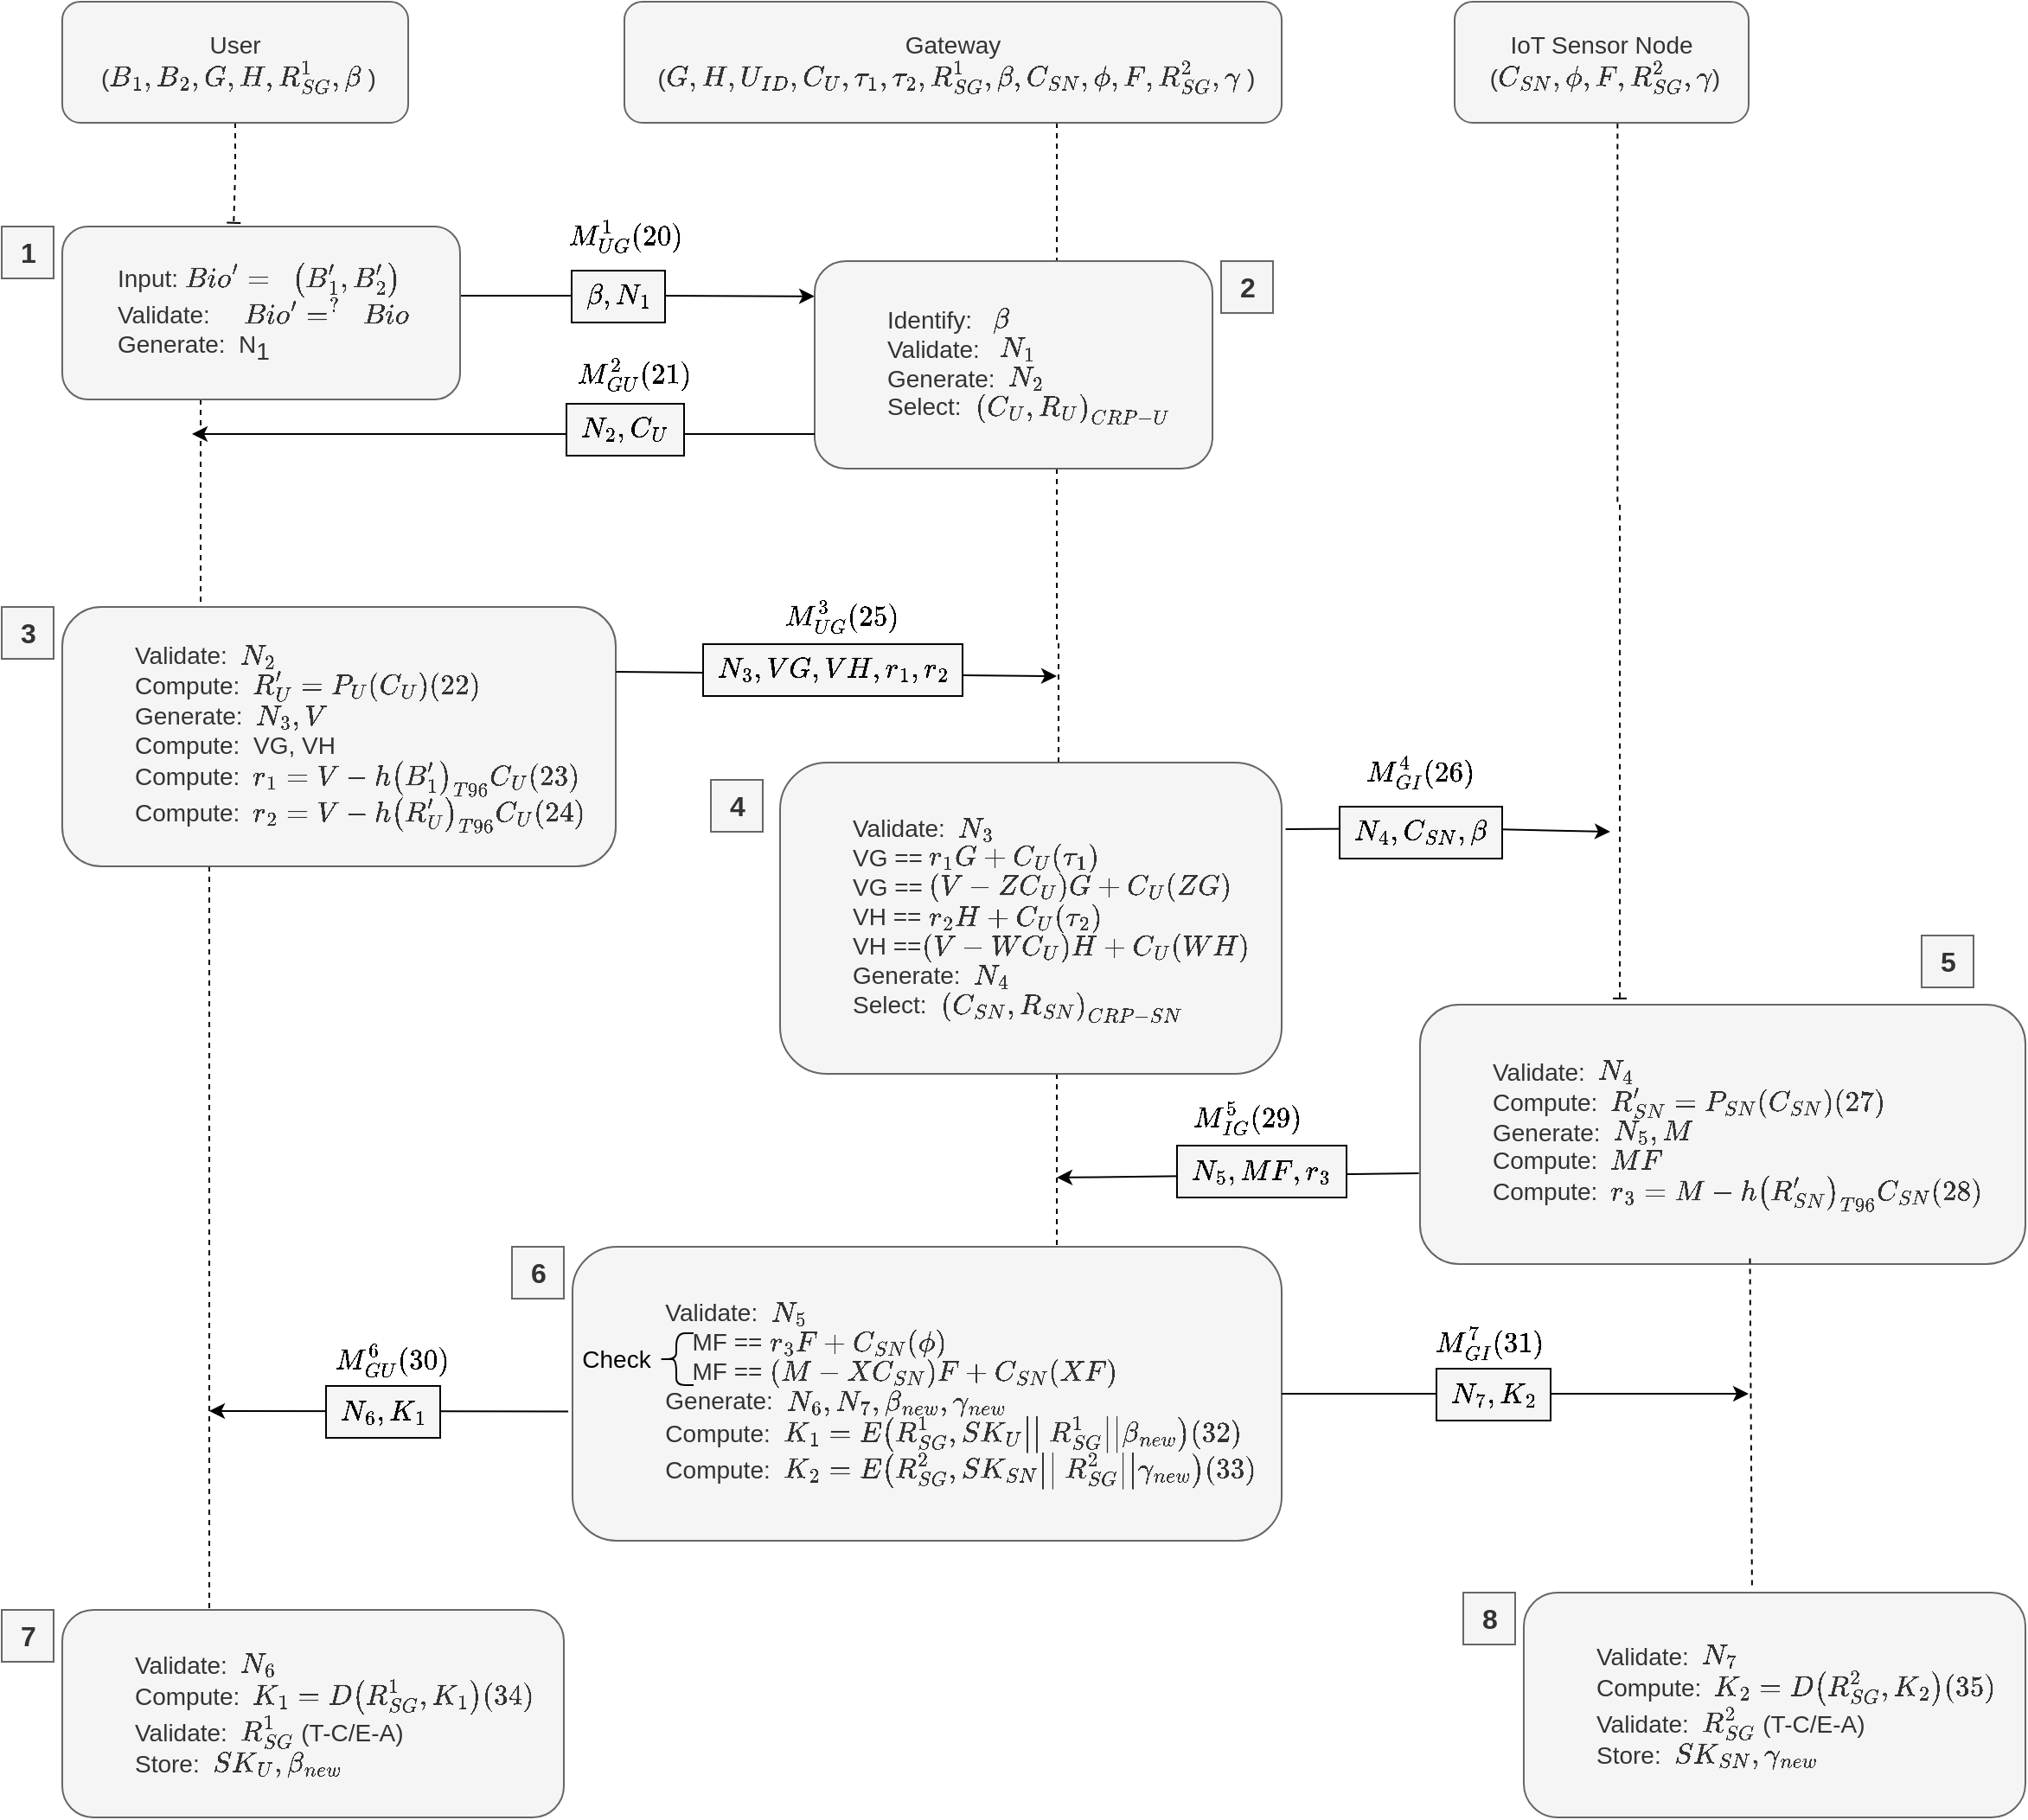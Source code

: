 <mxfile version="24.7.7">
  <diagram id="KASS_JyszIGtR1JOQoC5" name="Page-1">
    <mxGraphModel dx="2087" dy="1208" grid="1" gridSize="10" guides="1" tooltips="1" connect="1" arrows="1" fold="1" page="0" pageScale="1" pageWidth="827" pageHeight="1169" background="#ffffff" math="1" shadow="0">
      <root>
        <mxCell id="0" />
        <mxCell id="1" parent="0" />
        <mxCell id="PkTBSmSXAkz1ON-lmvk_-90" value="" style="edgeStyle=elbowEdgeStyle;rounded=0;orthogonalLoop=1;jettySize=auto;elbow=vertical;html=1;labelBackgroundColor=#FFFFFF;fontSize=21;fontColor=#000000;startArrow=none;startFill=0;endArrow=baseDash;endFill=0;dashed=1;entryX=0.431;entryY=-0.021;entryDx=0;entryDy=0;entryPerimeter=0;" parent="1" source="PkTBSmSXAkz1ON-lmvk_-78" target="PkTBSmSXAkz1ON-lmvk_-81" edge="1">
          <mxGeometry relative="1" as="geometry" />
        </mxCell>
        <mxCell id="PkTBSmSXAkz1ON-lmvk_-78" value="&lt;font style=&quot;font-size: 14px;&quot;&gt;User&lt;br style=&quot;font-size: 14px;&quot;&gt;&amp;nbsp;(`B_1,B_2,G,H,R_{SG}^1,\beta` )&lt;/font&gt;" style="rounded=1;whiteSpace=wrap;html=1;shadow=0;glass=0;labelBackgroundColor=none;labelBorderColor=none;sketch=0;fontSize=14;fillColor=#f5f5f5;strokeColor=#666666;fillStyle=auto;fontColor=#333333;spacing=0;spacingBottom=0;spacingTop=0;spacingLeft=0;spacingRight=0;" parent="1" vertex="1">
          <mxGeometry x="-25" y="-110" width="200" height="70" as="geometry" />
        </mxCell>
        <mxCell id="PkTBSmSXAkz1ON-lmvk_-97" style="edgeStyle=elbowEdgeStyle;rounded=0;orthogonalLoop=1;jettySize=auto;elbow=vertical;html=1;labelBackgroundColor=#FFFFFF;fontSize=21;fontColor=#000000;startArrow=none;startFill=0;endArrow=baseDash;endFill=0;dashed=1;entryX=0.33;entryY=-0.024;entryDx=0;entryDy=0;entryPerimeter=0;exitX=0.554;exitY=1.003;exitDx=0;exitDy=0;exitPerimeter=0;targetPerimeterSpacing=0;" parent="1" source="PkTBSmSXAkz1ON-lmvk_-79" target="PkTBSmSXAkz1ON-lmvk_-96" edge="1">
          <mxGeometry relative="1" as="geometry">
            <Array as="points">
              <mxPoint x="970" y="180" />
            </Array>
          </mxGeometry>
        </mxCell>
        <mxCell id="PkTBSmSXAkz1ON-lmvk_-79" value="&lt;font style=&quot;font-size: 14px;&quot;&gt;IoT Sensor Node&lt;br style=&quot;font-size: 14px;&quot;&gt;&amp;nbsp;(`C_{SN},\phi,F,R_{SG}^2,\gamma`)&lt;/font&gt;" style="rounded=1;whiteSpace=wrap;html=1;shadow=0;glass=0;labelBackgroundColor=none;labelBorderColor=none;sketch=0;fontSize=14;fillColor=#f5f5f5;strokeColor=#666666;fontColor=#333333;spacing=5;spacingTop=2;spacingBottom=2;spacingRight=3;spacingLeft=3;" parent="1" vertex="1">
          <mxGeometry x="780" y="-110" width="170" height="70" as="geometry" />
        </mxCell>
        <mxCell id="PkTBSmSXAkz1ON-lmvk_-92" value="" style="edgeStyle=elbowEdgeStyle;rounded=0;orthogonalLoop=1;jettySize=auto;elbow=vertical;html=1;dashed=1;labelBackgroundColor=#FFFFFF;fontSize=21;fontColor=#000000;startArrow=none;startFill=0;endArrow=baseDash;endFill=0;" parent="1" source="PkTBSmSXAkz1ON-lmvk_-80" target="PkTBSmSXAkz1ON-lmvk_-82" edge="1">
          <mxGeometry relative="1" as="geometry">
            <Array as="points">
              <mxPoint x="550" />
            </Array>
          </mxGeometry>
        </mxCell>
        <mxCell id="PkTBSmSXAkz1ON-lmvk_-80" value="&lt;font style=&quot;font-size: 14px;&quot;&gt;Gateway&lt;br style=&quot;font-size: 14px;&quot;&gt;&amp;nbsp;(`G,H,U_{ID},C_U,\tau_1,\tau_2,R_{SG}^1,\beta,C_{SN},\phi,F,R_{SG}^2,\gamma` )&lt;/font&gt;" style="rounded=1;html=1;shadow=0;glass=0;labelBackgroundColor=none;labelBorderColor=none;sketch=0;fontSize=14;whiteSpace=wrap;fillColor=#f5f5f5;strokeColor=#666666;fontColor=#333333;spacing=5;spacingBottom=2;spacingTop=2;spacingRight=3;spacingLeft=3;" parent="1" vertex="1">
          <mxGeometry x="300" y="-110" width="380" height="70" as="geometry" />
        </mxCell>
        <mxCell id="PkTBSmSXAkz1ON-lmvk_-83" style="edgeStyle=elbowEdgeStyle;rounded=0;orthogonalLoop=1;jettySize=auto;elbow=horizontal;html=1;entryX=0;entryY=0.25;entryDx=0;entryDy=0;labelBackgroundColor=#FFFFFF;fontSize=21;fontColor=#000000;startArrow=none;startFill=0;endArrow=classic;endFill=1;" parent="1" edge="1">
          <mxGeometry relative="1" as="geometry">
            <mxPoint x="205" y="59.997" as="sourcePoint" />
            <mxPoint x="410" y="60.35" as="targetPoint" />
          </mxGeometry>
        </mxCell>
        <mxCell id="PkTBSmSXAkz1ON-lmvk_-118" value="&lt;p style=&quot;line-height: 120%; margin-top: 6px; margin-bottom: 6px;&quot;&gt;&amp;nbsp; `\beta, N_1`&amp;nbsp;&amp;nbsp;&lt;/p&gt;" style="edgeLabel;align=center;verticalAlign=middle;resizable=0;points=[];fontSize=14;fontColor=#000000;labelBorderColor=default;labelBackgroundColor=#F5F5F5;spacingTop=0;spacingBottom=0;html=1;imageWidth=24;imageHeight=24;overflow=visible;noLabel=0;labelPadding=0;allowArrows=1;snapToPoint=0;perimeter=rectanglePerimeter;container=0;recursiveResize=1;editable=1;movable=1;rotatable=1;deletable=1;locked=0;connectable=1;autosize=0;resizeHeight=0;fixedWidth=0;resizeWidth=0;" parent="PkTBSmSXAkz1ON-lmvk_-83" vertex="1" connectable="0">
          <mxGeometry relative="1" as="geometry">
            <mxPoint x="-12" as="offset" />
          </mxGeometry>
        </mxCell>
        <mxCell id="PkTBSmSXAkz1ON-lmvk_-91" value="" style="edgeStyle=elbowEdgeStyle;rounded=0;orthogonalLoop=1;jettySize=auto;elbow=vertical;html=1;dashed=1;labelBackgroundColor=#FFFFFF;fontSize=21;fontColor=#000000;startArrow=none;startFill=0;endArrow=baseDash;endFill=0;" parent="1" source="PkTBSmSXAkz1ON-lmvk_-81" target="PkTBSmSXAkz1ON-lmvk_-85" edge="1">
          <mxGeometry relative="1" as="geometry">
            <Array as="points">
              <mxPoint x="55" y="190" />
            </Array>
          </mxGeometry>
        </mxCell>
        <mxCell id="PkTBSmSXAkz1ON-lmvk_-81" value="&lt;blockquote style=&quot;margin: 0px 0px 0px 40px; border: none; padding: 0px; font-size: 14px;&quot;&gt;&lt;div style=&quot;text-align: justify; font-size: 14px;&quot;&gt;&lt;span style=&quot;background-color: initial; font-size: 14px;&quot;&gt;Input: `Bio^\prime =&amp;nbsp; &amp;nbsp; (B_1^\prime, B_2^\prime)`&lt;/span&gt;&lt;/div&gt;&lt;div style=&quot;text-align: justify; font-size: 14px;&quot;&gt;&lt;span style=&quot;background-color: initial; font-size: 14px;&quot;&gt;Validate:&amp;nbsp; &amp;nbsp; &amp;nbsp;`Bio^\prime =^?&amp;nbsp; &amp;nbsp; Bio`&lt;/span&gt;&lt;/div&gt;&lt;div style=&quot;text-align: justify; font-size: 14px;&quot;&gt;&lt;span style=&quot;background-color: initial; font-size: 14px;&quot;&gt;Generate:&amp;nbsp; N&lt;/span&gt;&lt;sub style=&quot;background-color: initial; font-size: 14px;&quot;&gt;1&lt;/sub&gt;&lt;/div&gt;&lt;/blockquote&gt;" style="rounded=1;whiteSpace=wrap;html=1;shadow=0;glass=0;labelBackgroundColor=none;labelBorderColor=none;sketch=0;fontSize=14;align=left;fillColor=#f5f5f5;strokeColor=#666666;fontColor=#333333;spacingTop=2;spacingBottom=2;spacingRight=3;spacingLeft=-10;" parent="1" vertex="1">
          <mxGeometry x="-25" y="20" width="230" height="100" as="geometry" />
        </mxCell>
        <mxCell id="PkTBSmSXAkz1ON-lmvk_-93" style="edgeStyle=elbowEdgeStyle;rounded=0;orthogonalLoop=1;jettySize=auto;elbow=vertical;html=1;dashed=1;labelBackgroundColor=#FFFFFF;fontSize=21;fontColor=#000000;startArrow=none;startFill=0;endArrow=baseDash;endFill=0;" parent="1" source="PkTBSmSXAkz1ON-lmvk_-82" edge="1">
          <mxGeometry relative="1" as="geometry">
            <mxPoint x="551" y="330" as="targetPoint" />
            <Array as="points">
              <mxPoint x="550" y="260" />
            </Array>
          </mxGeometry>
        </mxCell>
        <mxCell id="PkTBSmSXAkz1ON-lmvk_-82" value="&lt;blockquote style=&quot;margin: 0px 0px 0px 40px; border: none; padding: 0px; font-size: 14px;&quot;&gt;&lt;font style=&quot;font-size: 14px;&quot;&gt;Identify:&amp;nbsp; &amp;nbsp;`\beta`&lt;br style=&quot;font-size: 14px;&quot;&gt;&lt;/font&gt;&lt;font style=&quot;font-size: 14px;&quot;&gt;Validate:&amp;nbsp; &amp;nbsp;`N_1`&lt;br style=&quot;font-size: 14px;&quot;&gt;&lt;/font&gt;&lt;font style=&quot;font-size: 14px;&quot;&gt;Generate:&amp;nbsp; `N_2`&lt;/font&gt;&lt;font style=&quot;font-size: 14px;&quot;&gt;&lt;div style=&quot;font-size: 14px;&quot;&gt;Select:&amp;nbsp; `(C_U, R_U)_{CRP-U}`&lt;/div&gt;&lt;/font&gt;&lt;/blockquote&gt;" style="rounded=1;whiteSpace=wrap;html=1;shadow=0;glass=0;labelBackgroundColor=none;labelBorderColor=none;sketch=0;fontSize=14;align=left;fillColor=#f5f5f5;strokeColor=#666666;fontColor=#333333;" parent="1" vertex="1">
          <mxGeometry x="410" y="40" width="230" height="120" as="geometry" />
        </mxCell>
        <mxCell id="PkTBSmSXAkz1ON-lmvk_-114" style="edgeStyle=elbowEdgeStyle;rounded=0;orthogonalLoop=1;jettySize=auto;elbow=vertical;html=1;labelBackgroundColor=#FFFFFF;fontSize=21;fontColor=#000000;startArrow=none;startFill=0;endArrow=baseDash;endFill=0;dashed=1;" parent="1" source="PkTBSmSXAkz1ON-lmvk_-85" target="PkTBSmSXAkz1ON-lmvk_-102" edge="1">
          <mxGeometry relative="1" as="geometry">
            <Array as="points">
              <mxPoint x="60" y="660" />
            </Array>
          </mxGeometry>
        </mxCell>
        <mxCell id="PkTBSmSXAkz1ON-lmvk_-85" value="&lt;blockquote style=&quot;margin: 0px 0px 0px 40px; border: none; padding: 0px; font-size: 14px;&quot;&gt;Validate:&amp;nbsp; `N_2`&lt;br style=&quot;font-size: 14px;&quot;&gt;Compute:&amp;nbsp; `R_U^\prime = P_U (C_U) (22)`&lt;br style=&quot;font-size: 14px;&quot;&gt;Generate:&amp;nbsp; `N_3, V`&lt;br style=&quot;font-size: 14px;&quot;&gt;Compute:&amp;nbsp; VG, VH&lt;br style=&quot;font-size: 14px;&quot;&gt;Compute:&amp;nbsp; `r_1 = V - h(B_1^\prime)_{T96} C_U (23)`&lt;br style=&quot;font-size: 14px;&quot;&gt;Compute:&amp;nbsp; `r_2 = V - h(R_U^\prime)_{T96} C_U (24)`&lt;/blockquote&gt;" style="rounded=1;whiteSpace=wrap;html=1;shadow=0;glass=0;labelBackgroundColor=none;labelBorderColor=none;sketch=0;fontSize=14;align=left;fillColor=#f5f5f5;strokeColor=#666666;fontColor=#333333;" parent="1" vertex="1">
          <mxGeometry x="-25" y="240" width="320" height="150" as="geometry" />
        </mxCell>
        <mxCell id="PkTBSmSXAkz1ON-lmvk_-100" style="edgeStyle=elbowEdgeStyle;rounded=0;orthogonalLoop=1;jettySize=auto;elbow=vertical;html=1;labelBackgroundColor=#FFFFFF;fontSize=21;fontColor=#000000;startArrow=none;startFill=0;endArrow=baseDash;endFill=0;dashed=1;" parent="1" source="PkTBSmSXAkz1ON-lmvk_-86" edge="1">
          <mxGeometry relative="1" as="geometry">
            <mxPoint x="550" y="680" as="targetPoint" />
            <Array as="points">
              <mxPoint x="550" y="590" />
            </Array>
          </mxGeometry>
        </mxCell>
        <mxCell id="PkTBSmSXAkz1ON-lmvk_-86" value="&lt;blockquote style=&quot;margin: 0px 0px 0px 40px; border: none; padding: 0px; font-size: 14px;&quot;&gt;&lt;font style=&quot;font-size: 14px;&quot;&gt;Validate:&amp;nbsp; `N_3`&lt;/font&gt;&lt;/blockquote&gt;&lt;blockquote style=&quot;margin: 0px 0px 0px 40px; border: none; padding: 0px; font-size: 14px;&quot;&gt;&lt;font style=&quot;font-size: 14px;&quot;&gt;VG == `r_1G+C_U( \tau_1)`&lt;/font&gt;&lt;/blockquote&gt;&lt;blockquote style=&quot;margin: 0px 0px 0px 40px; border: none; padding: 0px; font-size: 14px;&quot;&gt;&lt;font style=&quot;font-size: 14px;&quot;&gt;VG == ` (V-ZC_U) G+C_U(ZG)`&lt;/font&gt;&lt;/blockquote&gt;&lt;blockquote style=&quot;margin: 0px 0px 0px 40px; border: none; padding: 0px; font-size: 14px;&quot;&gt;&lt;font style=&quot;font-size: 14px;&quot;&gt;VH == `r_2H+C_U(\tau_2)`&lt;/font&gt;&lt;/blockquote&gt;&lt;blockquote style=&quot;margin: 0px 0px 0px 40px; border: none; padding: 0px; font-size: 14px;&quot;&gt;&lt;font style=&quot;font-size: 14px;&quot;&gt;VH ==`(V-WC_U)H+C_U(WH)`&lt;br style=&quot;font-size: 14px;&quot;&gt;Generate:&amp;nbsp; `N_4`&lt;br style=&quot;font-size: 14px;&quot;&gt;Select:&amp;nbsp; `(C_{SN}, R_{SN})_{CRP-SN}`&lt;/font&gt;&lt;/blockquote&gt;" style="rounded=1;whiteSpace=wrap;html=1;shadow=0;glass=0;labelBackgroundColor=none;labelBorderColor=none;sketch=0;fontSize=14;align=left;fillColor=#f5f5f5;strokeColor=#666666;fontColor=#333333;" parent="1" vertex="1">
          <mxGeometry x="390" y="330" width="290" height="180" as="geometry" />
        </mxCell>
        <mxCell id="PkTBSmSXAkz1ON-lmvk_-94" value="" style="endArrow=classic;html=1;rounded=0;labelBackgroundColor=#FFFFFF;fontSize=21;fontColor=#000000;elbow=vertical;" parent="1" edge="1">
          <mxGeometry width="50" height="50" relative="1" as="geometry">
            <mxPoint x="410" y="140" as="sourcePoint" />
            <mxPoint x="50" y="140" as="targetPoint" />
            <Array as="points" />
          </mxGeometry>
        </mxCell>
        <mxCell id="PkTBSmSXAkz1ON-lmvk_-119" value="&lt;p style=&quot;line-height: 120%; margin-top: 6px; margin-bottom: 6px;&quot;&gt;&lt;span style=&quot;font-size: 14px;&quot;&gt;&lt;font style=&quot;font-size: 14px;&quot;&gt;&amp;nbsp; `N_2, C_U`&amp;nbsp;&amp;nbsp;&lt;/font&gt;&lt;/span&gt;&lt;/p&gt;" style="edgeLabel;html=1;align=center;verticalAlign=middle;resizable=0;points=[];fontSize=14;fontColor=#000000;labelBorderColor=default;labelBackgroundColor=#F5F5F5;" parent="PkTBSmSXAkz1ON-lmvk_-94" vertex="1" connectable="0">
          <mxGeometry x="-0.11" y="-3" relative="1" as="geometry">
            <mxPoint x="50" as="offset" />
          </mxGeometry>
        </mxCell>
        <mxCell id="PkTBSmSXAkz1ON-lmvk_-95" value="" style="endArrow=classic;html=1;rounded=0;labelBackgroundColor=#FFFFFF;fontSize=21;fontColor=#000000;elbow=vertical;exitX=1;exitY=0.25;exitDx=0;exitDy=0;" parent="1" edge="1" source="PkTBSmSXAkz1ON-lmvk_-85">
          <mxGeometry width="50" height="50" relative="1" as="geometry">
            <mxPoint x="320" y="280" as="sourcePoint" />
            <mxPoint x="550" y="280" as="targetPoint" />
          </mxGeometry>
        </mxCell>
        <mxCell id="PkTBSmSXAkz1ON-lmvk_-120" value="&lt;p style=&quot;line-height: 120%; margin-top: 6px; margin-bottom: 6px;&quot;&gt;&lt;span style=&quot;font-size: 14px;&quot;&gt;&lt;font style=&quot;font-size: 14px;&quot;&gt;&amp;nbsp; `N_3, VG, VH, r_1, r_2`&amp;nbsp;&amp;nbsp;&lt;/font&gt;&lt;/span&gt;&lt;/p&gt;" style="edgeLabel;html=1;align=center;verticalAlign=middle;resizable=0;points=[];fontSize=14;fontColor=#000000;labelBorderColor=default;labelBackgroundColor=#F5F5F5;" parent="PkTBSmSXAkz1ON-lmvk_-95" vertex="1" connectable="0">
          <mxGeometry x="-0.207" y="3" relative="1" as="geometry">
            <mxPoint x="24" as="offset" />
          </mxGeometry>
        </mxCell>
        <mxCell id="PkTBSmSXAkz1ON-lmvk_-96" value="&lt;blockquote style=&quot;margin: 0px 0px 0px 40px; border: none; padding: 0px; font-size: 14px;&quot;&gt;Validate:&amp;nbsp; `N_4`&lt;br style=&quot;font-size: 14px;&quot;&gt;Compute:&amp;nbsp; `R_{SN}^\prime = P_{SN} (C_{SN}) (27)`&lt;br style=&quot;font-size: 14px;&quot;&gt;Generate:&amp;nbsp; `N_5, M`&lt;br style=&quot;font-size: 14px;&quot;&gt;Compute:&amp;nbsp; `MF`&lt;br style=&quot;font-size: 14px;&quot;&gt;Compute:&amp;nbsp; `r_3 = M - h(R_{SN}^\prime)_{T96} C_{SN} (28)`&lt;/blockquote&gt;" style="rounded=1;whiteSpace=wrap;html=1;shadow=0;glass=0;labelBackgroundColor=none;labelBorderColor=none;sketch=0;fontSize=14;align=left;fillColor=#f5f5f5;strokeColor=#666666;fontColor=#333333;" parent="1" vertex="1">
          <mxGeometry x="760" y="470" width="350" height="150" as="geometry" />
        </mxCell>
        <mxCell id="PkTBSmSXAkz1ON-lmvk_-98" value="" style="endArrow=classic;html=1;rounded=0;labelBackgroundColor=#FFFFFF;fontSize=21;fontColor=#000000;elbow=vertical;exitX=1.008;exitY=0.214;exitDx=0;exitDy=0;exitPerimeter=0;endSize=6;jumpSize=6;strokeWidth=1;targetPerimeterSpacing=0;sourcePerimeterSpacing=0;startSize=8;" parent="1" source="PkTBSmSXAkz1ON-lmvk_-86" edge="1">
          <mxGeometry width="50" height="50" relative="1" as="geometry">
            <mxPoint x="690" y="290" as="sourcePoint" />
            <mxPoint x="870" y="370" as="targetPoint" />
            <Array as="points">
              <mxPoint x="780" y="368" />
            </Array>
          </mxGeometry>
        </mxCell>
        <mxCell id="PkTBSmSXAkz1ON-lmvk_-123" value="&lt;p style=&quot;line-height: 120%; margin-top: 6px; margin-bottom: 6px;&quot;&gt;&lt;span style=&quot;font-size: 14px;&quot;&gt;&lt;font style=&quot;font-size: 14px;&quot;&gt;&amp;nbsp; `N_4, C_{SN}, \beta`&amp;nbsp;&amp;nbsp;&lt;/font&gt;&lt;/span&gt;&lt;/p&gt;" style="edgeLabel;html=1;align=center;verticalAlign=middle;resizable=0;points=[];fontSize=14;fontColor=#000000;labelBorderColor=default;labelBackgroundColor=#F5F5F5;" parent="PkTBSmSXAkz1ON-lmvk_-98" vertex="1" connectable="0">
          <mxGeometry x="-0.034" y="1" relative="1" as="geometry">
            <mxPoint x="-13" y="3" as="offset" />
          </mxGeometry>
        </mxCell>
        <mxCell id="PkTBSmSXAkz1ON-lmvk_-116" style="edgeStyle=elbowEdgeStyle;rounded=0;orthogonalLoop=1;jettySize=auto;elbow=vertical;html=1;dashed=1;labelBackgroundColor=#FFFFFF;fontSize=21;fontColor=#000000;startArrow=none;startFill=0;endArrow=baseDash;endFill=0;" parent="1" source="PkTBSmSXAkz1ON-lmvk_-99" edge="1">
          <mxGeometry relative="1" as="geometry">
            <mxPoint x="297.5" y="759.642" as="targetPoint" />
          </mxGeometry>
        </mxCell>
        <mxCell id="PkTBSmSXAkz1ON-lmvk_-99" value="&lt;blockquote style=&quot;margin: 0px 0px 0px 40px; border: none; padding: 0px; font-size: 14px;&quot;&gt;&lt;font style=&quot;font-size: 14px;&quot;&gt;&amp;nbsp; &amp;nbsp;Validate:&amp;nbsp; `N_5`&lt;/font&gt;&lt;/blockquote&gt;&lt;blockquote style=&quot;margin: 0px 0px 0px 40px; border: none; padding: 0px; font-size: 14px;&quot;&gt;&lt;font style=&quot;font-size: 14px;&quot;&gt;&lt;span style=&quot;white-space: pre; font-size: 14px;&quot;&gt; &lt;span style=&quot;white-space: pre; font-size: 14px;&quot;&gt; &lt;span style=&quot;white-space: pre; font-size: 14px;&quot;&gt;     &lt;/span&gt;&lt;/span&gt;&lt;/span&gt;MF == `r_3F+C_{SN}(\phi)`&lt;/font&gt;&lt;/blockquote&gt;&lt;blockquote style=&quot;margin: 0px 0px 0px 40px; border: none; padding: 0px; font-size: 14px;&quot;&gt;&lt;font style=&quot;font-size: 14px;&quot;&gt;&lt;span style=&quot;white-space: pre; font-size: 14px;&quot;&gt; &lt;span style=&quot;white-space: pre; font-size: 14px;&quot;&gt; &lt;span style=&quot;white-space: pre; font-size: 14px;&quot;&gt;     &lt;/span&gt;&lt;/span&gt;&lt;/span&gt;MF == `(M-XC_{SN})F+C_{SN}(XF)`&lt;br style=&quot;font-size: 14px;&quot;&gt;&amp;nbsp; &amp;nbsp;Generate:&amp;nbsp; `N_6, N_7, \beta_{\n\ew}, \gamma_{\n\ew}`&lt;br style=&quot;font-size: 14px;&quot;&gt;&amp;nbsp; &amp;nbsp;Compute:&amp;nbsp; `K_1 = E(R_{SG}^1, SK_U ||&amp;nbsp; R_{SG}^1 || \beta_{\n\ew}) (32)`&lt;br style=&quot;font-size: 14px;&quot;&gt;&amp;nbsp; &amp;nbsp;Compute:&amp;nbsp; `K_2 = E(R_{SG}^2, SK_{SN} ||&amp;nbsp; R_{SG}^2 || \gamma_{\n\ew}) (33)`&lt;/font&gt;&lt;/blockquote&gt;" style="rounded=1;whiteSpace=wrap;html=1;shadow=0;glass=0;labelBackgroundColor=none;labelBorderColor=none;sketch=0;fontSize=14;align=left;fillColor=#f5f5f5;strokeColor=#666666;fontColor=#333333;" parent="1" vertex="1">
          <mxGeometry x="270" y="610" width="410" height="170" as="geometry" />
        </mxCell>
        <mxCell id="PkTBSmSXAkz1ON-lmvk_-101" value="" style="endArrow=classic;html=1;rounded=0;labelBackgroundColor=#FFFFFF;fontSize=21;fontColor=#000000;elbow=vertical;exitX=-0.002;exitY=0.65;exitDx=0;exitDy=0;exitPerimeter=0;" parent="1" source="PkTBSmSXAkz1ON-lmvk_-96" edge="1">
          <mxGeometry width="50" height="50" relative="1" as="geometry">
            <mxPoint x="780" y="620" as="sourcePoint" />
            <mxPoint x="550" y="570" as="targetPoint" />
            <Array as="points" />
          </mxGeometry>
        </mxCell>
        <mxCell id="PkTBSmSXAkz1ON-lmvk_-124" value="&lt;p style=&quot;line-height: 120%; margin-top: 6px; margin-bottom: 6px;&quot;&gt;&lt;span style=&quot;font-size: 14px;&quot;&gt;&lt;font style=&quot;font-size: 14px;&quot;&gt;&amp;nbsp; `N_5, MF, r_3`&amp;nbsp;&amp;nbsp;&lt;/font&gt;&lt;/span&gt;&lt;/p&gt;" style="edgeLabel;html=1;align=center;verticalAlign=middle;resizable=0;points=[];fontSize=14;fontColor=#000000;labelBorderColor=default;labelBackgroundColor=#F5F5F5;" parent="PkTBSmSXAkz1ON-lmvk_-101" vertex="1" connectable="0">
          <mxGeometry x="-0.124" y="-3" relative="1" as="geometry">
            <mxPoint as="offset" />
          </mxGeometry>
        </mxCell>
        <mxCell id="PkTBSmSXAkz1ON-lmvk_-102" value="&lt;blockquote style=&quot;margin: 0px 0px 0px 40px; border: none; padding: 0px; font-size: 14px;&quot;&gt;Validate:&amp;nbsp; `N_6`&lt;br style=&quot;font-size: 14px;&quot;&gt;Compute:&amp;nbsp; `K_1 = D(R_{SG}^1, K_1) (34)`&lt;br style=&quot;font-size: 14px;&quot;&gt;Validate:&amp;nbsp; `R_{SG}^1` (T-C/E-A)&lt;br style=&quot;font-size: 14px;&quot;&gt;Store:&amp;nbsp; `SK_U, \beta_{\n\ew}`&lt;/blockquote&gt;" style="rounded=1;whiteSpace=wrap;html=1;shadow=0;glass=0;labelBackgroundColor=none;labelBorderColor=none;sketch=0;fontSize=14;align=left;fillColor=#f5f5f5;strokeColor=#666666;gradientDirection=south;fontColor=#333333;" parent="1" vertex="1">
          <mxGeometry x="-25" y="820" width="290" height="120" as="geometry" />
        </mxCell>
        <mxCell id="PkTBSmSXAkz1ON-lmvk_-103" value="&lt;blockquote style=&quot;margin: 0px 0px 0px 40px; border: none; padding: 0px; font-size: 14px;&quot;&gt;Validate:&amp;nbsp; `N_7`&lt;br style=&quot;font-size: 14px;&quot;&gt;Compute:&amp;nbsp; `K_2 = D(R_{SG}^2, K_2) (35)`&lt;br style=&quot;font-size: 14px;&quot;&gt;Validate:&amp;nbsp; `R_{SG}^2` (T-C/E-A)&lt;br style=&quot;font-size: 14px;&quot;&gt;Store:&amp;nbsp; `SK_{SN}, \gamma_{\n\ew}`&lt;/blockquote&gt;" style="rounded=1;whiteSpace=wrap;html=1;shadow=0;glass=0;labelBackgroundColor=none;labelBorderColor=none;sketch=0;fontSize=14;align=left;fillColor=#f5f5f5;strokeColor=#666666;fontColor=#333333;" parent="1" vertex="1">
          <mxGeometry x="820" y="810" width="290" height="130" as="geometry" />
        </mxCell>
        <mxCell id="PkTBSmSXAkz1ON-lmvk_-113" value="" style="endArrow=classic;html=1;rounded=0;labelBackgroundColor=#FFFFFF;fontSize=21;fontColor=#000000;elbow=vertical;exitX=1;exitY=0.5;exitDx=0;exitDy=0;arcSize=35;" parent="1" source="PkTBSmSXAkz1ON-lmvk_-99" edge="1">
          <mxGeometry width="50" height="50" relative="1" as="geometry">
            <mxPoint x="740" y="720" as="sourcePoint" />
            <mxPoint x="950" y="695" as="targetPoint" />
          </mxGeometry>
        </mxCell>
        <mxCell id="PkTBSmSXAkz1ON-lmvk_-126" value="&lt;p style=&quot;line-height: 120%; margin-top: 6px; margin-bottom: 6px;&quot;&gt;&lt;span style=&quot;font-size: 14px;&quot;&gt;&lt;font style=&quot;font-size: 14px;&quot;&gt;&amp;nbsp; `N_7, K_2`&amp;nbsp;&amp;nbsp;&lt;/font&gt;&lt;/span&gt;&lt;/p&gt;" style="edgeLabel;html=1;align=center;verticalAlign=middle;resizable=0;points=[];fontSize=14;fontColor=#000000;labelBorderColor=default;labelBackgroundColor=#F5F5F5;" parent="PkTBSmSXAkz1ON-lmvk_-113" vertex="1" connectable="0">
          <mxGeometry x="-0.152" y="-1" relative="1" as="geometry">
            <mxPoint x="7" y="-1" as="offset" />
          </mxGeometry>
        </mxCell>
        <mxCell id="PkTBSmSXAkz1ON-lmvk_-117" value="" style="endArrow=classic;html=1;rounded=0;labelBackgroundColor=#FFFFFF;fontSize=21;fontColor=#000000;elbow=vertical;exitX=-0.006;exitY=0.56;exitDx=0;exitDy=0;exitPerimeter=0;" parent="1" source="PkTBSmSXAkz1ON-lmvk_-99" edge="1">
          <mxGeometry width="50" height="50" relative="1" as="geometry">
            <mxPoint x="560" y="560" as="sourcePoint" />
            <mxPoint x="60" y="705" as="targetPoint" />
          </mxGeometry>
        </mxCell>
        <mxCell id="PkTBSmSXAkz1ON-lmvk_-128" value="&lt;p style=&quot;line-height: 120%; margin-top: 6px; margin-bottom: 6px;&quot;&gt;&lt;span style=&quot;font-size: 14px;&quot;&gt;&lt;font style=&quot;font-size: 14px;&quot;&gt;&amp;nbsp; `N_6, K_1`&amp;nbsp;&amp;nbsp;&lt;/font&gt;&lt;/span&gt;&lt;/p&gt;" style="edgeLabel;html=1;align=center;verticalAlign=middle;resizable=0;points=[];fontSize=14;fontColor=#000000;labelBorderColor=default;labelBackgroundColor=#F5F5F5;" parent="PkTBSmSXAkz1ON-lmvk_-117" vertex="1" connectable="0">
          <mxGeometry x="-0.138" relative="1" as="geometry">
            <mxPoint x="-18" as="offset" />
          </mxGeometry>
        </mxCell>
        <mxCell id="PkTBSmSXAkz1ON-lmvk_-137" value="&lt;font style=&quot;font-size: 14px;&quot;&gt;`M_{UG}^1 (20)`&lt;/font&gt;" style="text;html=1;align=center;verticalAlign=middle;resizable=0;points=[];autosize=1;strokeColor=none;fillColor=none;fontSize=14;fontColor=#000000;" parent="1" vertex="1">
          <mxGeometry x="235" y="10" width="130" height="30" as="geometry" />
        </mxCell>
        <mxCell id="PkTBSmSXAkz1ON-lmvk_-138" value="&lt;font style=&quot;font-size: 14px;&quot;&gt;`M_{GU}^2 (21)`&lt;/font&gt;" style="text;html=1;align=center;verticalAlign=middle;resizable=0;points=[];autosize=1;strokeColor=none;fillColor=none;fontSize=14;fontColor=#000000;" parent="1" vertex="1">
          <mxGeometry x="240" y="90" width="130" height="30" as="geometry" />
        </mxCell>
        <mxCell id="PkTBSmSXAkz1ON-lmvk_-139" value="&lt;font style=&quot;font-size: 14px;&quot;&gt;`M_{UG}^3 (25)`&lt;/font&gt;" style="text;html=1;align=center;verticalAlign=middle;resizable=0;points=[];autosize=1;strokeColor=none;fillColor=none;fontSize=14;fontColor=#000000;" parent="1" vertex="1">
          <mxGeometry x="360" y="230" width="130" height="30" as="geometry" />
        </mxCell>
        <mxCell id="PkTBSmSXAkz1ON-lmvk_-140" value="&lt;font style=&quot;font-size: 14px;&quot;&gt;`M_{GI]^4 (26)`&lt;/font&gt;" style="text;html=1;align=center;verticalAlign=middle;resizable=0;points=[];autosize=1;strokeColor=none;fillColor=none;fontSize=14;fontColor=#000000;" parent="1" vertex="1">
          <mxGeometry x="700" y="320" width="120" height="30" as="geometry" />
        </mxCell>
        <mxCell id="PkTBSmSXAkz1ON-lmvk_-141" value="&lt;font style=&quot;font-size: 14px;&quot;&gt;`M_{IG}^5 (29)`&lt;/font&gt;" style="text;html=1;align=center;verticalAlign=middle;resizable=0;points=[];autosize=1;strokeColor=none;fillColor=none;fontSize=14;fontColor=#000000;" parent="1" vertex="1">
          <mxGeometry x="600" y="520" width="120" height="30" as="geometry" />
        </mxCell>
        <mxCell id="PkTBSmSXAkz1ON-lmvk_-142" value="&lt;font style=&quot;font-size: 14px;&quot;&gt;`M_{GU}^6 (30)`&lt;/font&gt;" style="text;html=1;align=center;verticalAlign=middle;resizable=0;points=[];autosize=1;strokeColor=none;fillColor=none;fontSize=14;fontColor=#000000;" parent="1" vertex="1">
          <mxGeometry x="100" y="660" width="130" height="30" as="geometry" />
        </mxCell>
        <mxCell id="k0jrw8HEdO_bckSUXsXh-5" value="&lt;font style=&quot;font-size: 14px;&quot;&gt;Check&lt;/font&gt;" style="text;html=1;align=center;verticalAlign=middle;resizable=0;points=[];autosize=1;strokeColor=none;fillColor=none;fontSize=14;" parent="1" vertex="1">
          <mxGeometry x="265" y="660" width="60" height="30" as="geometry" />
        </mxCell>
        <mxCell id="PkTBSmSXAkz1ON-lmvk_-143" value="&lt;font style=&quot;font-size: 14px;&quot;&gt;`M_{GI}^7 (31)`&lt;/font&gt;" style="text;html=1;align=center;verticalAlign=middle;resizable=0;points=[];autosize=1;strokeColor=none;fillColor=none;fontSize=14;fontColor=#000000;" parent="1" vertex="1">
          <mxGeometry x="740" y="650" width="120" height="30" as="geometry" />
        </mxCell>
        <mxCell id="GirDlmwXStLvX0lmJVLJ-1" value="&lt;b&gt;&lt;font style=&quot;font-size: 16px;&quot;&gt;1&lt;/font&gt;&lt;/b&gt;" style="text;html=1;align=center;verticalAlign=middle;resizable=0;points=[];autosize=1;strokeColor=#666666;fillColor=#f5f5f5;fontColor=#333333;" vertex="1" parent="1">
          <mxGeometry x="-60" y="20" width="30" height="30" as="geometry" />
        </mxCell>
        <mxCell id="GirDlmwXStLvX0lmJVLJ-2" value="&lt;b&gt;&lt;font style=&quot;font-size: 16px;&quot;&gt;2&lt;/font&gt;&lt;/b&gt;" style="text;html=1;align=center;verticalAlign=middle;resizable=0;points=[];autosize=1;strokeColor=#666666;fillColor=#f5f5f5;fontColor=#333333;" vertex="1" parent="1">
          <mxGeometry x="645" y="40" width="30" height="30" as="geometry" />
        </mxCell>
        <mxCell id="GirDlmwXStLvX0lmJVLJ-3" value="&lt;b&gt;&lt;font style=&quot;font-size: 16px;&quot;&gt;3&lt;/font&gt;&lt;/b&gt;" style="text;html=1;align=center;verticalAlign=middle;resizable=0;points=[];autosize=1;strokeColor=#666666;fillColor=#f5f5f5;fontColor=#333333;" vertex="1" parent="1">
          <mxGeometry x="-60" y="240" width="30" height="30" as="geometry" />
        </mxCell>
        <mxCell id="GirDlmwXStLvX0lmJVLJ-4" value="&lt;b&gt;&lt;font style=&quot;font-size: 16px;&quot;&gt;4&lt;/font&gt;&lt;/b&gt;" style="text;html=1;align=center;verticalAlign=middle;resizable=0;points=[];autosize=1;strokeColor=#666666;fillColor=#f5f5f5;fontColor=#333333;" vertex="1" parent="1">
          <mxGeometry x="350" y="340" width="30" height="30" as="geometry" />
        </mxCell>
        <mxCell id="GirDlmwXStLvX0lmJVLJ-5" value="&lt;b&gt;&lt;font style=&quot;font-size: 16px;&quot;&gt;5&lt;/font&gt;&lt;/b&gt;" style="text;html=1;align=center;verticalAlign=middle;resizable=0;points=[];autosize=1;strokeColor=#666666;fillColor=#f5f5f5;fontColor=#333333;" vertex="1" parent="1">
          <mxGeometry x="1050" y="430" width="30" height="30" as="geometry" />
        </mxCell>
        <mxCell id="GirDlmwXStLvX0lmJVLJ-6" value="&lt;b&gt;&lt;font style=&quot;font-size: 16px;&quot;&gt;6&lt;/font&gt;&lt;/b&gt;" style="text;html=1;align=center;verticalAlign=middle;resizable=0;points=[];autosize=1;strokeColor=#666666;fillColor=#f5f5f5;fontColor=#333333;" vertex="1" parent="1">
          <mxGeometry x="235" y="610" width="30" height="30" as="geometry" />
        </mxCell>
        <mxCell id="GirDlmwXStLvX0lmJVLJ-8" value="&lt;b&gt;&lt;font style=&quot;font-size: 16px;&quot;&gt;7&lt;/font&gt;&lt;/b&gt;" style="text;html=1;align=center;verticalAlign=middle;resizable=0;points=[];autosize=1;strokeColor=#666666;fillColor=#f5f5f5;fontColor=#333333;" vertex="1" parent="1">
          <mxGeometry x="-60" y="820" width="30" height="30" as="geometry" />
        </mxCell>
        <mxCell id="GirDlmwXStLvX0lmJVLJ-9" value="&lt;b&gt;&lt;font style=&quot;font-size: 16px;&quot;&gt;8&lt;/font&gt;&lt;/b&gt;" style="text;html=1;align=center;verticalAlign=middle;resizable=0;points=[];autosize=1;strokeColor=#666666;fillColor=#f5f5f5;fontColor=#333333;" vertex="1" parent="1">
          <mxGeometry x="785" y="810" width="30" height="30" as="geometry" />
        </mxCell>
        <mxCell id="GirDlmwXStLvX0lmJVLJ-27" value="" style="endArrow=none;dashed=1;html=1;rounded=0;entryX=0.455;entryY=-0.03;entryDx=0;entryDy=0;entryPerimeter=0;exitX=0.545;exitY=0.978;exitDx=0;exitDy=0;exitPerimeter=0;" edge="1" parent="1" source="PkTBSmSXAkz1ON-lmvk_-96" target="PkTBSmSXAkz1ON-lmvk_-103">
          <mxGeometry width="50" height="50" relative="1" as="geometry">
            <mxPoint x="932" y="620" as="sourcePoint" />
            <mxPoint x="440" y="620" as="targetPoint" />
          </mxGeometry>
        </mxCell>
        <mxCell id="GirDlmwXStLvX0lmJVLJ-28" value="" style="shape=curlyBracket;whiteSpace=wrap;html=1;rounded=1;labelPosition=left;verticalLabelPosition=middle;align=right;verticalAlign=middle;" vertex="1" parent="1">
          <mxGeometry x="320" y="660" width="20" height="30" as="geometry" />
        </mxCell>
      </root>
    </mxGraphModel>
  </diagram>
</mxfile>
